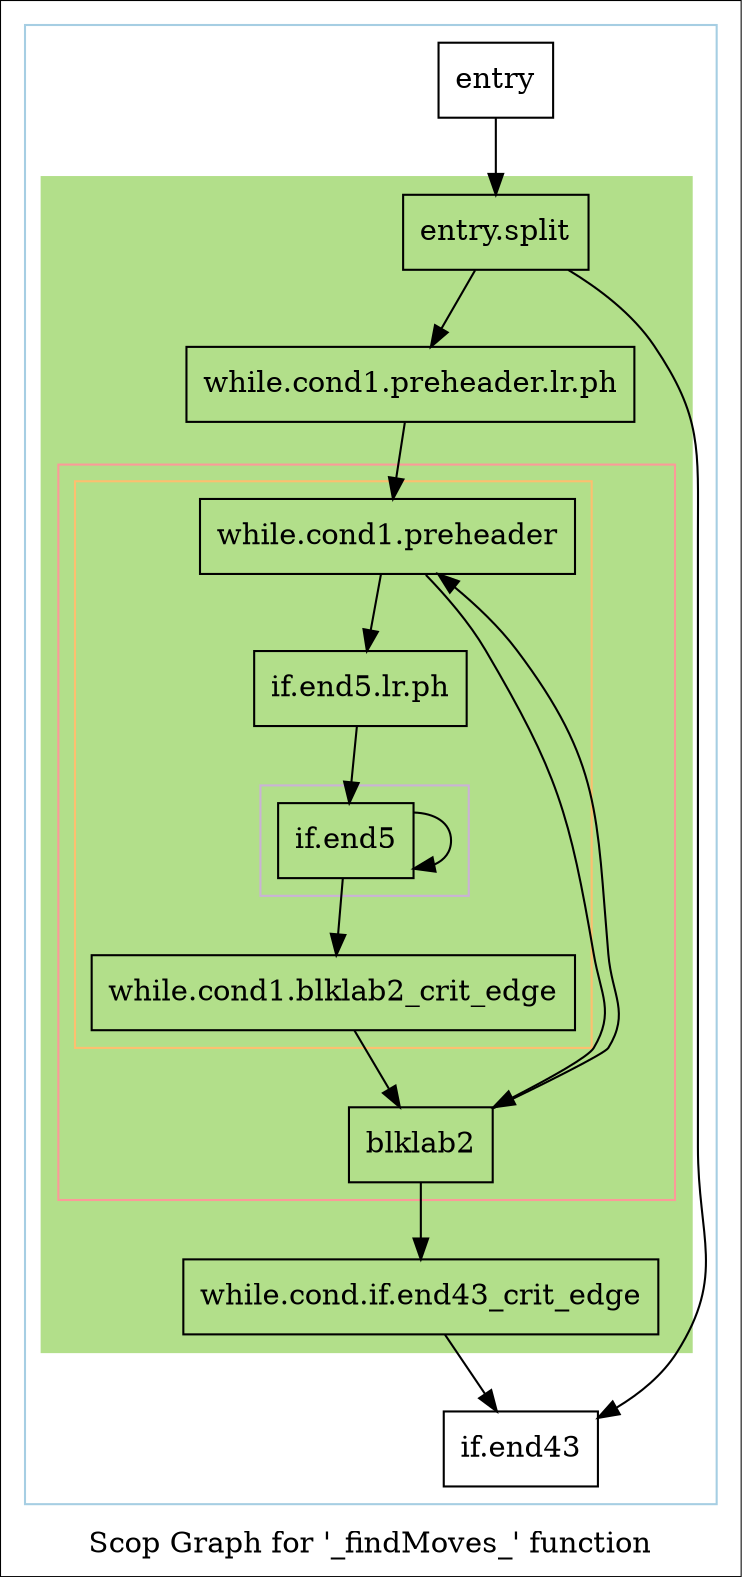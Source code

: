 digraph "Scop Graph for '_findMoves_' function" {
	label="Scop Graph for '_findMoves_' function";

	Node0xcabc6c0 [shape=record,label="{entry}"];
	Node0xcabc6c0 -> Node0xcabced0;
	Node0xcabced0 [shape=record,label="{entry.split}"];
	Node0xcabced0 -> Node0xca9cce0;
	Node0xcabced0 -> Node0xca9cd00;
	Node0xca9cce0 [shape=record,label="{while.cond1.preheader.lr.ph}"];
	Node0xca9cce0 -> Node0xca9b210;
	Node0xca9b210 [shape=record,label="{while.cond1.preheader}"];
	Node0xca9b210 -> Node0xca9b270;
	Node0xca9b210 -> Node0xca9ca00;
	Node0xca9b270 [shape=record,label="{if.end5.lr.ph}"];
	Node0xca9b270 -> Node0xca69ec0;
	Node0xca69ec0 [shape=record,label="{if.end5}"];
	Node0xca69ec0 -> Node0xca69ec0[constraint=false];
	Node0xca69ec0 -> Node0xca9ca20;
	Node0xca9ca20 [shape=record,label="{while.cond1.blklab2_crit_edge}"];
	Node0xca9ca20 -> Node0xca9ca00;
	Node0xca9ca00 [shape=record,label="{blklab2}"];
	Node0xca9ca00 -> Node0xca9b210[constraint=false];
	Node0xca9ca00 -> Node0xca9c1a0;
	Node0xca9c1a0 [shape=record,label="{while.cond.if.end43_crit_edge}"];
	Node0xca9c1a0 -> Node0xca9cd00;
	Node0xca9cd00 [shape=record,label="{if.end43}"];
	colorscheme = "paired12"
        subgraph cluster_0xcaa3310 {
          label = "";
          style = solid;
          color = 1
          subgraph cluster_0xcaa1360 {
            label = "";
            style = filled;
            color = 3            subgraph cluster_0xca73650 {
              label = "";
              style = solid;
              color = 5
              subgraph cluster_0xca93f00 {
                label = "";
                style = solid;
                color = 7
                subgraph cluster_0xca85370 {
                  label = "";
                  style = solid;
                  color = 9
                  Node0xca69ec0;
                }
                Node0xca9b210;
                Node0xca9b270;
                Node0xca9ca20;
              }
              Node0xca9ca00;
            }
            Node0xcabced0;
            Node0xca9cce0;
            Node0xca9c1a0;
          }
          Node0xcabc6c0;
          Node0xca9cd00;
        }
}
